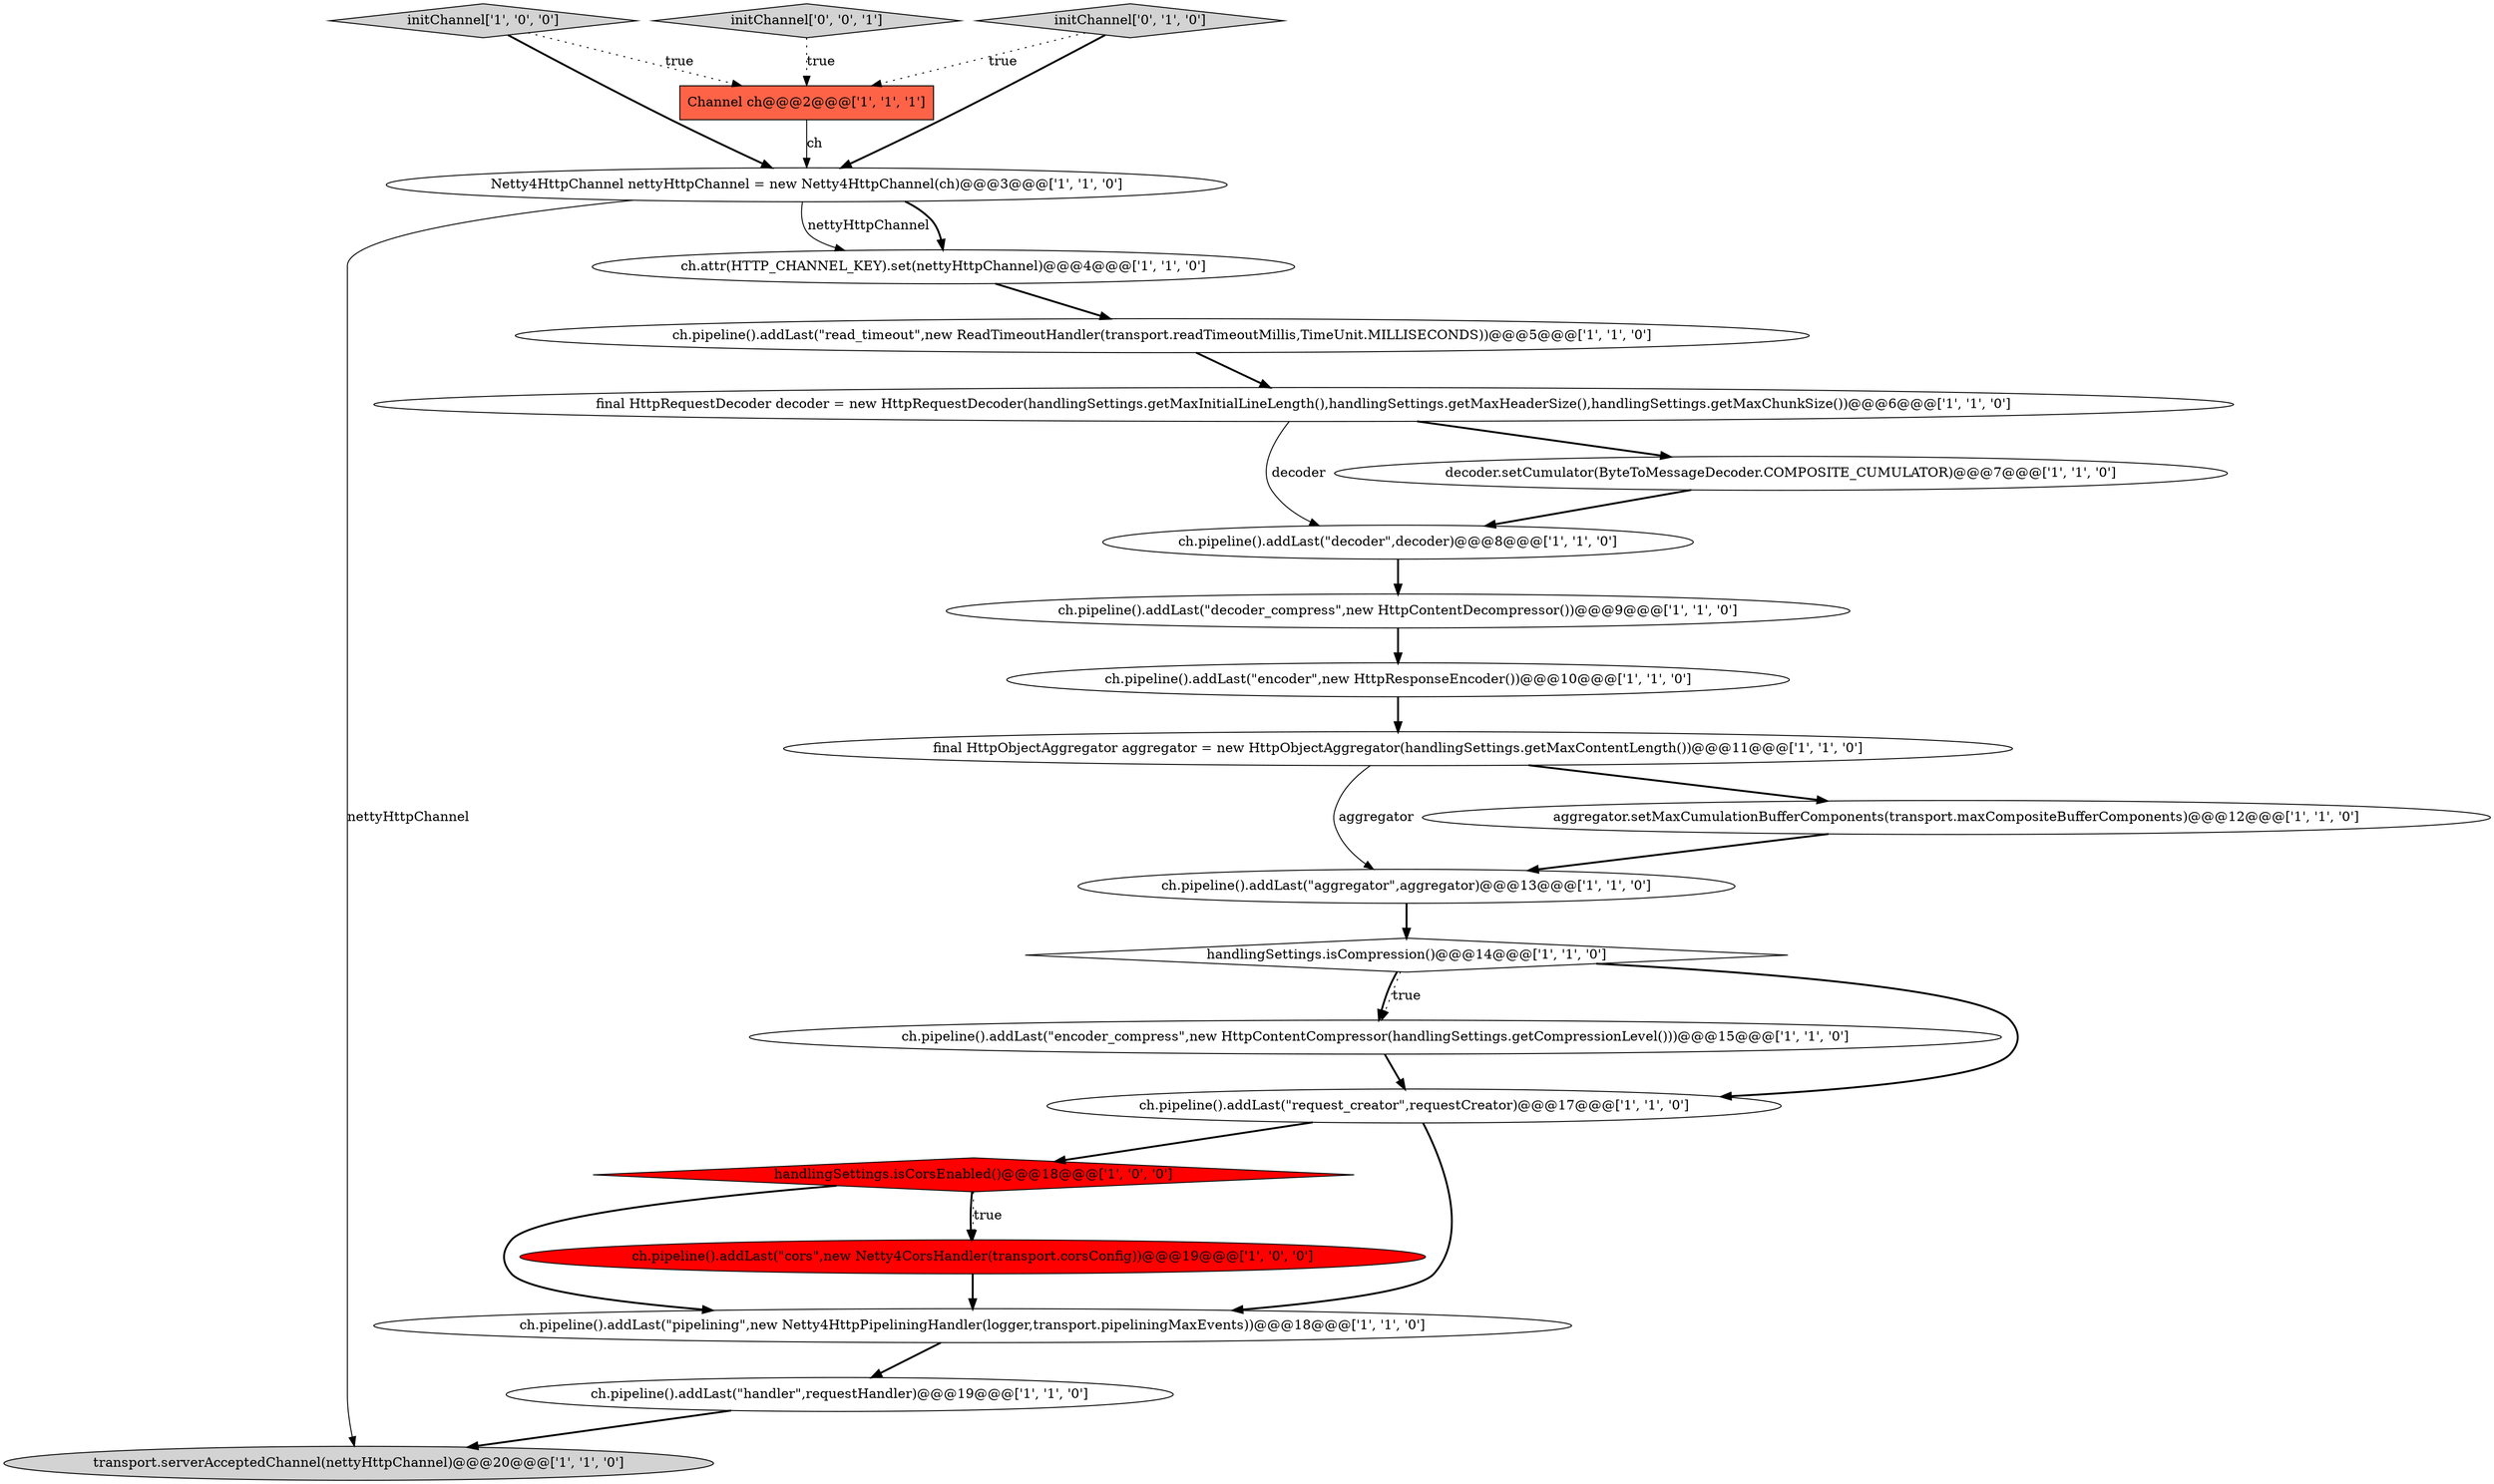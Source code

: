 digraph {
4 [style = filled, label = "final HttpRequestDecoder decoder = new HttpRequestDecoder(handlingSettings.getMaxInitialLineLength(),handlingSettings.getMaxHeaderSize(),handlingSettings.getMaxChunkSize())@@@6@@@['1', '1', '0']", fillcolor = white, shape = ellipse image = "AAA0AAABBB1BBB"];
9 [style = filled, label = "final HttpObjectAggregator aggregator = new HttpObjectAggregator(handlingSettings.getMaxContentLength())@@@11@@@['1', '1', '0']", fillcolor = white, shape = ellipse image = "AAA0AAABBB1BBB"];
19 [style = filled, label = "ch.pipeline().addLast(\"cors\",new Netty4CorsHandler(transport.corsConfig))@@@19@@@['1', '0', '0']", fillcolor = red, shape = ellipse image = "AAA1AAABBB1BBB"];
14 [style = filled, label = "aggregator.setMaxCumulationBufferComponents(transport.maxCompositeBufferComponents)@@@12@@@['1', '1', '0']", fillcolor = white, shape = ellipse image = "AAA0AAABBB1BBB"];
20 [style = filled, label = "initChannel['1', '0', '0']", fillcolor = lightgray, shape = diamond image = "AAA0AAABBB1BBB"];
15 [style = filled, label = "ch.pipeline().addLast(\"pipelining\",new Netty4HttpPipeliningHandler(logger,transport.pipeliningMaxEvents))@@@18@@@['1', '1', '0']", fillcolor = white, shape = ellipse image = "AAA0AAABBB1BBB"];
18 [style = filled, label = "Channel ch@@@2@@@['1', '1', '1']", fillcolor = tomato, shape = box image = "AAA0AAABBB1BBB"];
22 [style = filled, label = "initChannel['0', '0', '1']", fillcolor = lightgray, shape = diamond image = "AAA0AAABBB3BBB"];
5 [style = filled, label = "ch.pipeline().addLast(\"read_timeout\",new ReadTimeoutHandler(transport.readTimeoutMillis,TimeUnit.MILLISECONDS))@@@5@@@['1', '1', '0']", fillcolor = white, shape = ellipse image = "AAA0AAABBB1BBB"];
2 [style = filled, label = "decoder.setCumulator(ByteToMessageDecoder.COMPOSITE_CUMULATOR)@@@7@@@['1', '1', '0']", fillcolor = white, shape = ellipse image = "AAA0AAABBB1BBB"];
7 [style = filled, label = "handlingSettings.isCompression()@@@14@@@['1', '1', '0']", fillcolor = white, shape = diamond image = "AAA0AAABBB1BBB"];
11 [style = filled, label = "ch.pipeline().addLast(\"handler\",requestHandler)@@@19@@@['1', '1', '0']", fillcolor = white, shape = ellipse image = "AAA0AAABBB1BBB"];
13 [style = filled, label = "handlingSettings.isCorsEnabled()@@@18@@@['1', '0', '0']", fillcolor = red, shape = diamond image = "AAA1AAABBB1BBB"];
0 [style = filled, label = "ch.pipeline().addLast(\"encoder\",new HttpResponseEncoder())@@@10@@@['1', '1', '0']", fillcolor = white, shape = ellipse image = "AAA0AAABBB1BBB"];
17 [style = filled, label = "ch.pipeline().addLast(\"request_creator\",requestCreator)@@@17@@@['1', '1', '0']", fillcolor = white, shape = ellipse image = "AAA0AAABBB1BBB"];
3 [style = filled, label = "Netty4HttpChannel nettyHttpChannel = new Netty4HttpChannel(ch)@@@3@@@['1', '1', '0']", fillcolor = white, shape = ellipse image = "AAA0AAABBB1BBB"];
10 [style = filled, label = "ch.pipeline().addLast(\"aggregator\",aggregator)@@@13@@@['1', '1', '0']", fillcolor = white, shape = ellipse image = "AAA0AAABBB1BBB"];
6 [style = filled, label = "ch.pipeline().addLast(\"decoder_compress\",new HttpContentDecompressor())@@@9@@@['1', '1', '0']", fillcolor = white, shape = ellipse image = "AAA0AAABBB1BBB"];
1 [style = filled, label = "ch.pipeline().addLast(\"encoder_compress\",new HttpContentCompressor(handlingSettings.getCompressionLevel()))@@@15@@@['1', '1', '0']", fillcolor = white, shape = ellipse image = "AAA0AAABBB1BBB"];
21 [style = filled, label = "initChannel['0', '1', '0']", fillcolor = lightgray, shape = diamond image = "AAA0AAABBB2BBB"];
16 [style = filled, label = "transport.serverAcceptedChannel(nettyHttpChannel)@@@20@@@['1', '1', '0']", fillcolor = lightgray, shape = ellipse image = "AAA0AAABBB1BBB"];
8 [style = filled, label = "ch.attr(HTTP_CHANNEL_KEY).set(nettyHttpChannel)@@@4@@@['1', '1', '0']", fillcolor = white, shape = ellipse image = "AAA0AAABBB1BBB"];
12 [style = filled, label = "ch.pipeline().addLast(\"decoder\",decoder)@@@8@@@['1', '1', '0']", fillcolor = white, shape = ellipse image = "AAA0AAABBB1BBB"];
11->16 [style = bold, label=""];
0->9 [style = bold, label=""];
7->1 [style = bold, label=""];
7->17 [style = bold, label=""];
22->18 [style = dotted, label="true"];
4->12 [style = solid, label="decoder"];
21->18 [style = dotted, label="true"];
9->10 [style = solid, label="aggregator"];
13->19 [style = dotted, label="true"];
14->10 [style = bold, label=""];
6->0 [style = bold, label=""];
20->3 [style = bold, label=""];
4->2 [style = bold, label=""];
12->6 [style = bold, label=""];
18->3 [style = solid, label="ch"];
10->7 [style = bold, label=""];
2->12 [style = bold, label=""];
1->17 [style = bold, label=""];
13->19 [style = bold, label=""];
15->11 [style = bold, label=""];
8->5 [style = bold, label=""];
3->8 [style = solid, label="nettyHttpChannel"];
3->8 [style = bold, label=""];
5->4 [style = bold, label=""];
3->16 [style = solid, label="nettyHttpChannel"];
9->14 [style = bold, label=""];
17->15 [style = bold, label=""];
20->18 [style = dotted, label="true"];
17->13 [style = bold, label=""];
13->15 [style = bold, label=""];
19->15 [style = bold, label=""];
7->1 [style = dotted, label="true"];
21->3 [style = bold, label=""];
}
